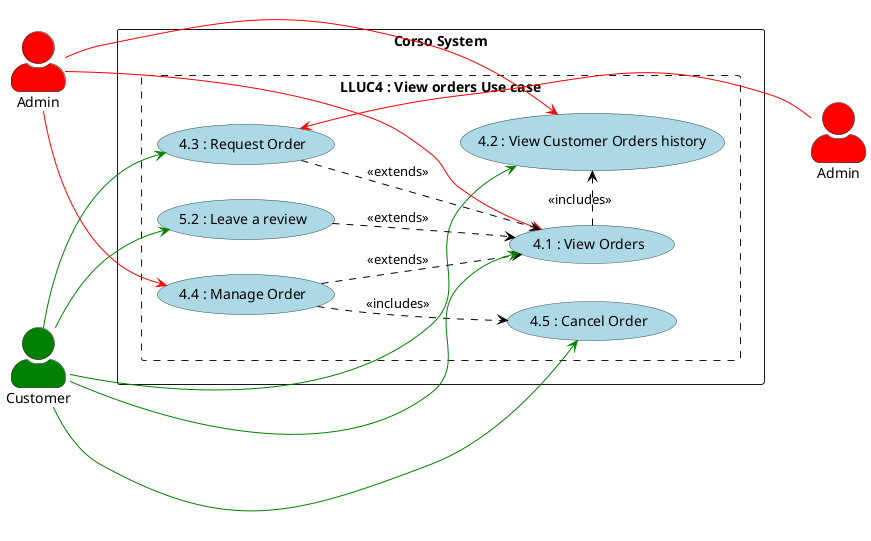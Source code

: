 @startuml
left to right direction
skinparam actorStyle awesome
skinparam usecase {
    BackgroundColor LightBlue
    BorderColor DarkSlateGray
    ArrowColor Black
    ActorBorderColor black
    ActorFontName Courier
    ActorBackgroundColor<< Human >> Gold
}
actor "Admin" as Sec_Admin #Red
actor  "Admin" as Admin #Red
actor  "Customer" as User #Green
rectangle "Corso System"{
  rectangle "LLUC4 : View orders Use case" as Orders #line.dashed {
      usecase "4.1 : View Orders" as UC8
      usecase "4.2 : View Customer Orders history" as UC9
      usecase "4.3 : Request Order" as UC10
      usecase "4.4 : Manage Order" as UC11
      usecase "4.5 : Cancel Order" as UC12
    usecase "5.2 : Leave a review" as UC14

      User -[#green]-> UC9
      User -[#green]-> UC10
      Admin -[#red]-> UC8
      Admin -[#red]-> UC9
      Admin -[#red]-> UC11
      UC11 -[dashed]-> UC8 : <<extends>>
      UC10 <-[#red]- Sec_Admin
      UC11 -[dashed]-> UC12 : <<includes>>


      UC8 -[dashed]> UC9 : <<includes>>
UC10 -[dashed]-> UC8 : <<extends>>


      UC8 -[hidden]-> Sec_Admin
      UC9 -[hidden]-> Sec_Admin
    User -[#green]-> UC14
UC14 -[dashed]-> UC8 : <<extends>>
      User -[#green]-> UC8
      User -[#green]-> UC12
  }
}
@endpuml